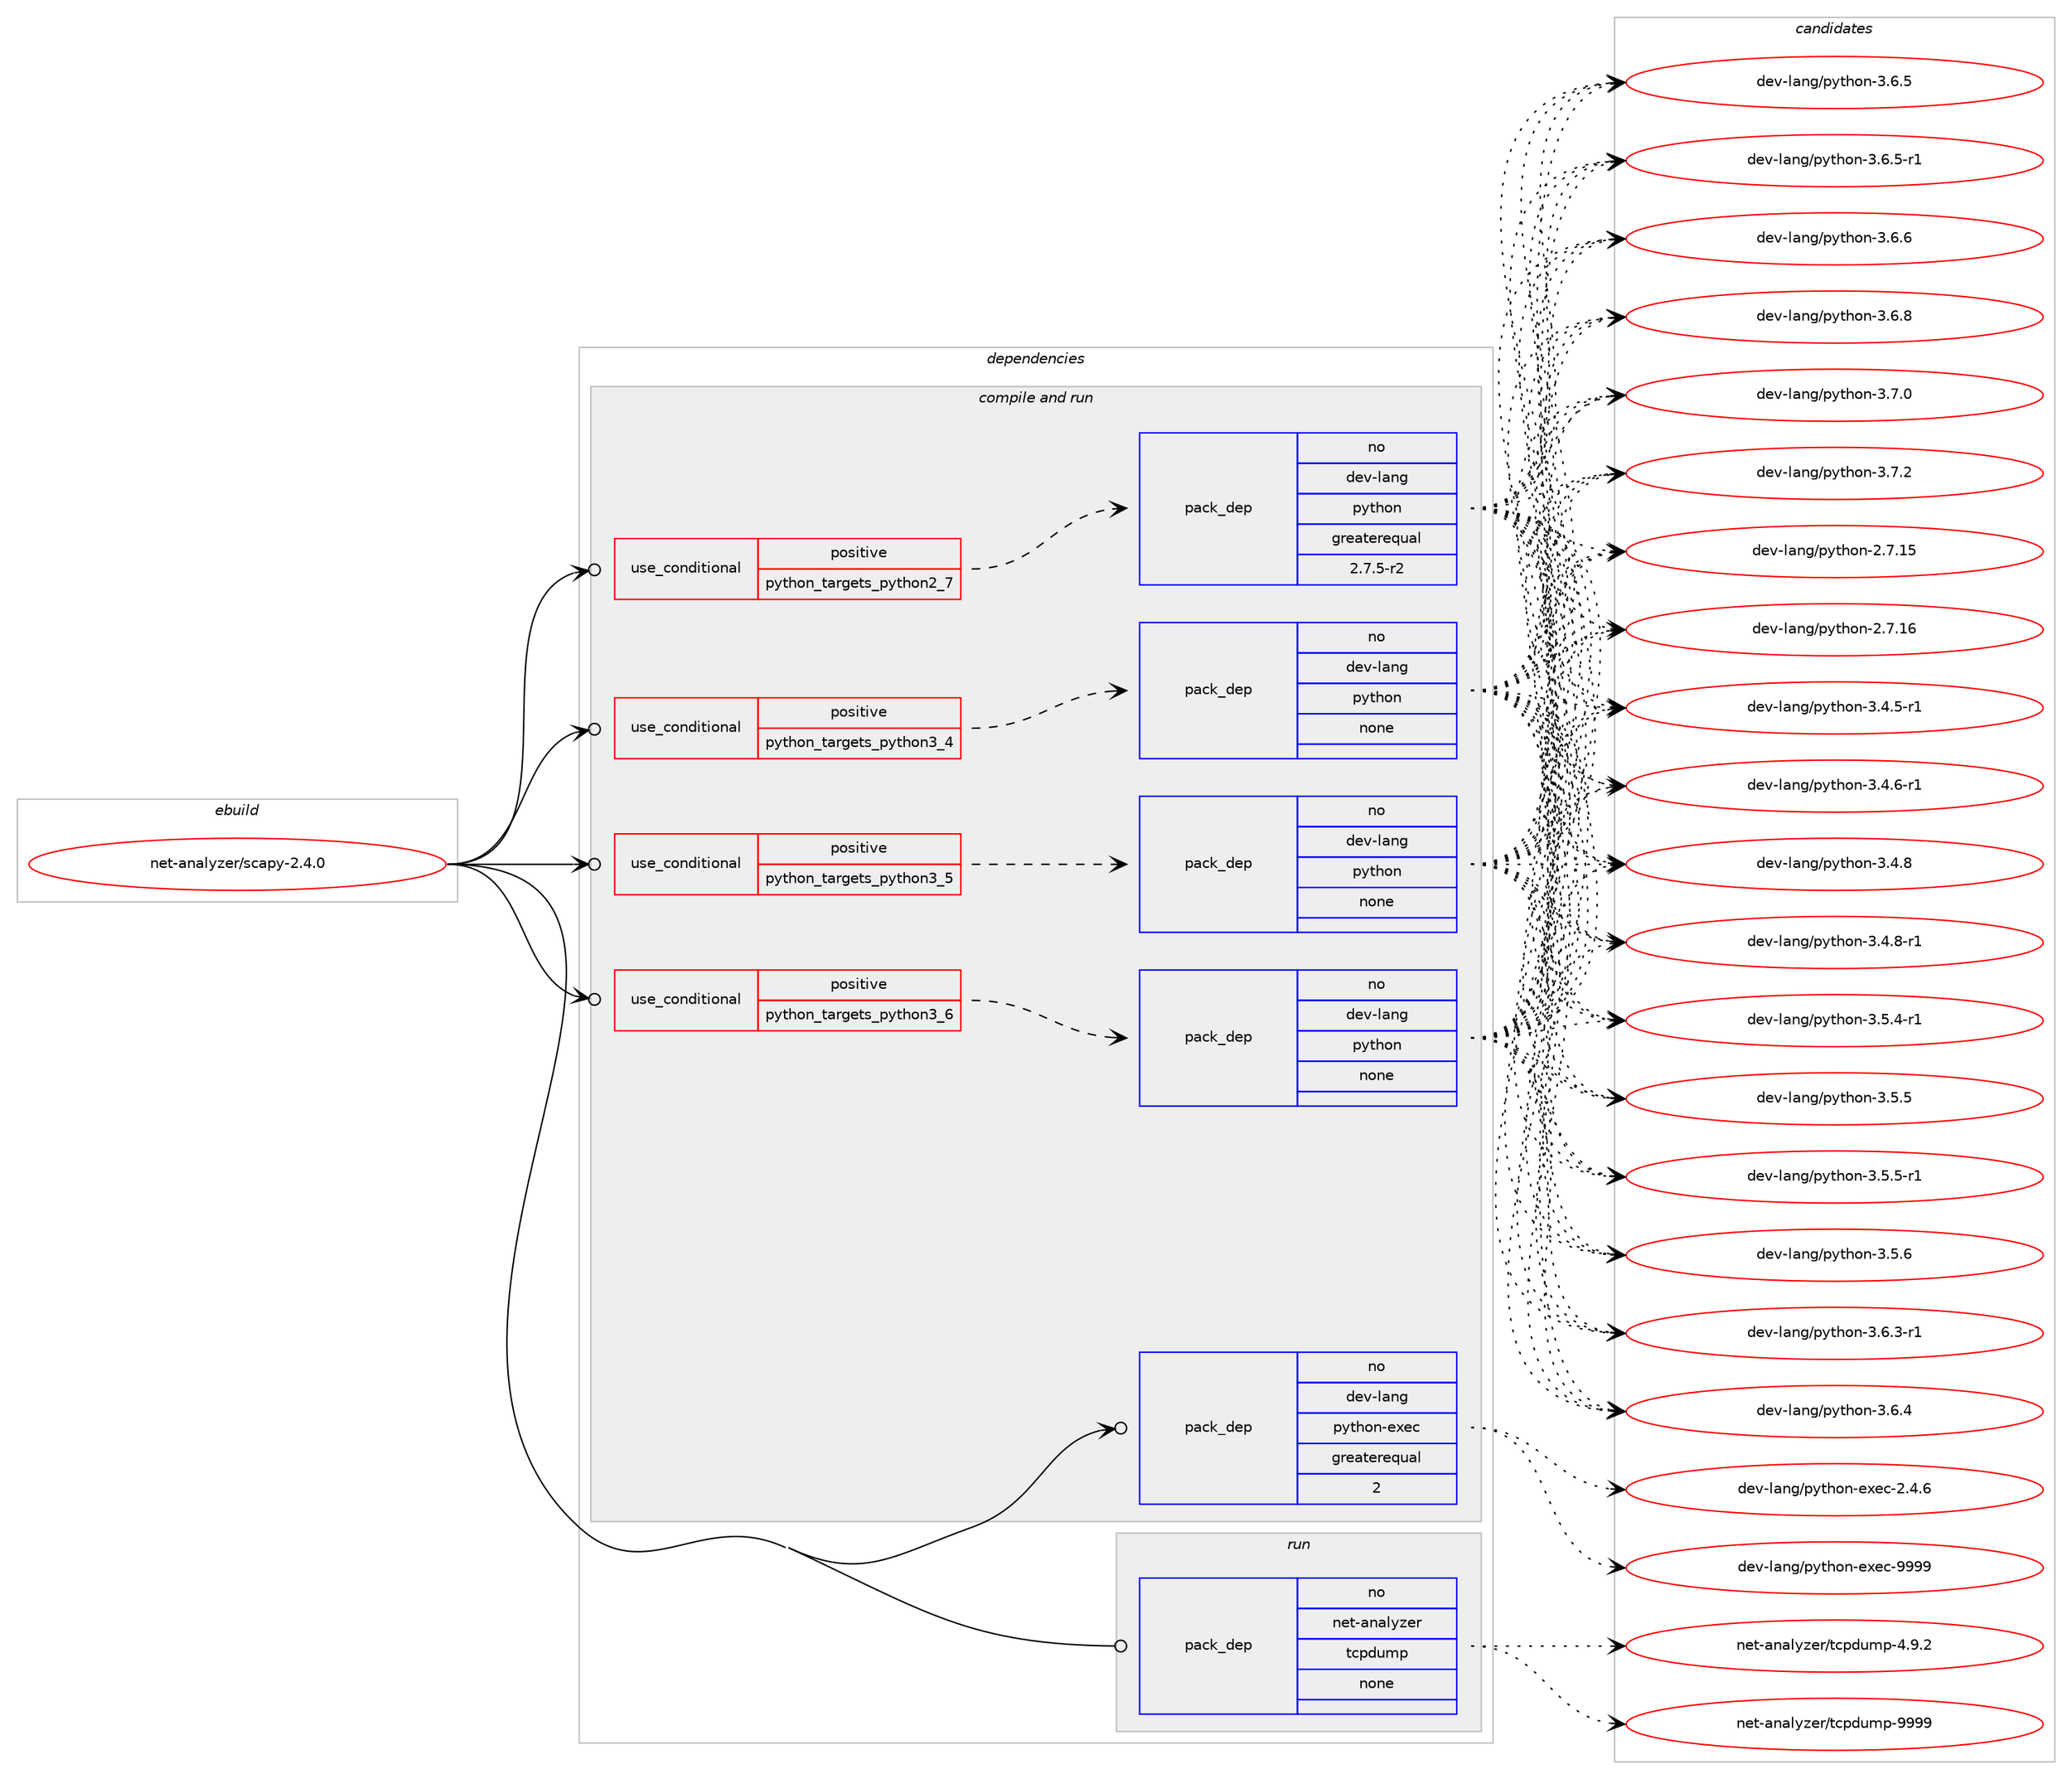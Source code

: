 digraph prolog {

# *************
# Graph options
# *************

newrank=true;
concentrate=true;
compound=true;
graph [rankdir=LR,fontname=Helvetica,fontsize=10,ranksep=1.5];#, ranksep=2.5, nodesep=0.2];
edge  [arrowhead=vee];
node  [fontname=Helvetica,fontsize=10];

# **********
# The ebuild
# **********

subgraph cluster_leftcol {
color=gray;
rank=same;
label=<<i>ebuild</i>>;
id [label="net-analyzer/scapy-2.4.0", color=red, width=4, href="../net-analyzer/scapy-2.4.0.svg"];
}

# ****************
# The dependencies
# ****************

subgraph cluster_midcol {
color=gray;
label=<<i>dependencies</i>>;
subgraph cluster_compile {
fillcolor="#eeeeee";
style=filled;
label=<<i>compile</i>>;
}
subgraph cluster_compileandrun {
fillcolor="#eeeeee";
style=filled;
label=<<i>compile and run</i>>;
subgraph cond442635 {
dependency1646839 [label=<<TABLE BORDER="0" CELLBORDER="1" CELLSPACING="0" CELLPADDING="4"><TR><TD ROWSPAN="3" CELLPADDING="10">use_conditional</TD></TR><TR><TD>positive</TD></TR><TR><TD>python_targets_python2_7</TD></TR></TABLE>>, shape=none, color=red];
subgraph pack1177561 {
dependency1646840 [label=<<TABLE BORDER="0" CELLBORDER="1" CELLSPACING="0" CELLPADDING="4" WIDTH="220"><TR><TD ROWSPAN="6" CELLPADDING="30">pack_dep</TD></TR><TR><TD WIDTH="110">no</TD></TR><TR><TD>dev-lang</TD></TR><TR><TD>python</TD></TR><TR><TD>greaterequal</TD></TR><TR><TD>2.7.5-r2</TD></TR></TABLE>>, shape=none, color=blue];
}
dependency1646839:e -> dependency1646840:w [weight=20,style="dashed",arrowhead="vee"];
}
id:e -> dependency1646839:w [weight=20,style="solid",arrowhead="odotvee"];
subgraph cond442636 {
dependency1646841 [label=<<TABLE BORDER="0" CELLBORDER="1" CELLSPACING="0" CELLPADDING="4"><TR><TD ROWSPAN="3" CELLPADDING="10">use_conditional</TD></TR><TR><TD>positive</TD></TR><TR><TD>python_targets_python3_4</TD></TR></TABLE>>, shape=none, color=red];
subgraph pack1177562 {
dependency1646842 [label=<<TABLE BORDER="0" CELLBORDER="1" CELLSPACING="0" CELLPADDING="4" WIDTH="220"><TR><TD ROWSPAN="6" CELLPADDING="30">pack_dep</TD></TR><TR><TD WIDTH="110">no</TD></TR><TR><TD>dev-lang</TD></TR><TR><TD>python</TD></TR><TR><TD>none</TD></TR><TR><TD></TD></TR></TABLE>>, shape=none, color=blue];
}
dependency1646841:e -> dependency1646842:w [weight=20,style="dashed",arrowhead="vee"];
}
id:e -> dependency1646841:w [weight=20,style="solid",arrowhead="odotvee"];
subgraph cond442637 {
dependency1646843 [label=<<TABLE BORDER="0" CELLBORDER="1" CELLSPACING="0" CELLPADDING="4"><TR><TD ROWSPAN="3" CELLPADDING="10">use_conditional</TD></TR><TR><TD>positive</TD></TR><TR><TD>python_targets_python3_5</TD></TR></TABLE>>, shape=none, color=red];
subgraph pack1177563 {
dependency1646844 [label=<<TABLE BORDER="0" CELLBORDER="1" CELLSPACING="0" CELLPADDING="4" WIDTH="220"><TR><TD ROWSPAN="6" CELLPADDING="30">pack_dep</TD></TR><TR><TD WIDTH="110">no</TD></TR><TR><TD>dev-lang</TD></TR><TR><TD>python</TD></TR><TR><TD>none</TD></TR><TR><TD></TD></TR></TABLE>>, shape=none, color=blue];
}
dependency1646843:e -> dependency1646844:w [weight=20,style="dashed",arrowhead="vee"];
}
id:e -> dependency1646843:w [weight=20,style="solid",arrowhead="odotvee"];
subgraph cond442638 {
dependency1646845 [label=<<TABLE BORDER="0" CELLBORDER="1" CELLSPACING="0" CELLPADDING="4"><TR><TD ROWSPAN="3" CELLPADDING="10">use_conditional</TD></TR><TR><TD>positive</TD></TR><TR><TD>python_targets_python3_6</TD></TR></TABLE>>, shape=none, color=red];
subgraph pack1177564 {
dependency1646846 [label=<<TABLE BORDER="0" CELLBORDER="1" CELLSPACING="0" CELLPADDING="4" WIDTH="220"><TR><TD ROWSPAN="6" CELLPADDING="30">pack_dep</TD></TR><TR><TD WIDTH="110">no</TD></TR><TR><TD>dev-lang</TD></TR><TR><TD>python</TD></TR><TR><TD>none</TD></TR><TR><TD></TD></TR></TABLE>>, shape=none, color=blue];
}
dependency1646845:e -> dependency1646846:w [weight=20,style="dashed",arrowhead="vee"];
}
id:e -> dependency1646845:w [weight=20,style="solid",arrowhead="odotvee"];
subgraph pack1177565 {
dependency1646847 [label=<<TABLE BORDER="0" CELLBORDER="1" CELLSPACING="0" CELLPADDING="4" WIDTH="220"><TR><TD ROWSPAN="6" CELLPADDING="30">pack_dep</TD></TR><TR><TD WIDTH="110">no</TD></TR><TR><TD>dev-lang</TD></TR><TR><TD>python-exec</TD></TR><TR><TD>greaterequal</TD></TR><TR><TD>2</TD></TR></TABLE>>, shape=none, color=blue];
}
id:e -> dependency1646847:w [weight=20,style="solid",arrowhead="odotvee"];
}
subgraph cluster_run {
fillcolor="#eeeeee";
style=filled;
label=<<i>run</i>>;
subgraph pack1177566 {
dependency1646848 [label=<<TABLE BORDER="0" CELLBORDER="1" CELLSPACING="0" CELLPADDING="4" WIDTH="220"><TR><TD ROWSPAN="6" CELLPADDING="30">pack_dep</TD></TR><TR><TD WIDTH="110">no</TD></TR><TR><TD>net-analyzer</TD></TR><TR><TD>tcpdump</TD></TR><TR><TD>none</TD></TR><TR><TD></TD></TR></TABLE>>, shape=none, color=blue];
}
id:e -> dependency1646848:w [weight=20,style="solid",arrowhead="odot"];
}
}

# **************
# The candidates
# **************

subgraph cluster_choices {
rank=same;
color=gray;
label=<<i>candidates</i>>;

subgraph choice1177561 {
color=black;
nodesep=1;
choice10010111845108971101034711212111610411111045504655464953 [label="dev-lang/python-2.7.15", color=red, width=4,href="../dev-lang/python-2.7.15.svg"];
choice10010111845108971101034711212111610411111045504655464954 [label="dev-lang/python-2.7.16", color=red, width=4,href="../dev-lang/python-2.7.16.svg"];
choice1001011184510897110103471121211161041111104551465246534511449 [label="dev-lang/python-3.4.5-r1", color=red, width=4,href="../dev-lang/python-3.4.5-r1.svg"];
choice1001011184510897110103471121211161041111104551465246544511449 [label="dev-lang/python-3.4.6-r1", color=red, width=4,href="../dev-lang/python-3.4.6-r1.svg"];
choice100101118451089711010347112121116104111110455146524656 [label="dev-lang/python-3.4.8", color=red, width=4,href="../dev-lang/python-3.4.8.svg"];
choice1001011184510897110103471121211161041111104551465246564511449 [label="dev-lang/python-3.4.8-r1", color=red, width=4,href="../dev-lang/python-3.4.8-r1.svg"];
choice1001011184510897110103471121211161041111104551465346524511449 [label="dev-lang/python-3.5.4-r1", color=red, width=4,href="../dev-lang/python-3.5.4-r1.svg"];
choice100101118451089711010347112121116104111110455146534653 [label="dev-lang/python-3.5.5", color=red, width=4,href="../dev-lang/python-3.5.5.svg"];
choice1001011184510897110103471121211161041111104551465346534511449 [label="dev-lang/python-3.5.5-r1", color=red, width=4,href="../dev-lang/python-3.5.5-r1.svg"];
choice100101118451089711010347112121116104111110455146534654 [label="dev-lang/python-3.5.6", color=red, width=4,href="../dev-lang/python-3.5.6.svg"];
choice1001011184510897110103471121211161041111104551465446514511449 [label="dev-lang/python-3.6.3-r1", color=red, width=4,href="../dev-lang/python-3.6.3-r1.svg"];
choice100101118451089711010347112121116104111110455146544652 [label="dev-lang/python-3.6.4", color=red, width=4,href="../dev-lang/python-3.6.4.svg"];
choice100101118451089711010347112121116104111110455146544653 [label="dev-lang/python-3.6.5", color=red, width=4,href="../dev-lang/python-3.6.5.svg"];
choice1001011184510897110103471121211161041111104551465446534511449 [label="dev-lang/python-3.6.5-r1", color=red, width=4,href="../dev-lang/python-3.6.5-r1.svg"];
choice100101118451089711010347112121116104111110455146544654 [label="dev-lang/python-3.6.6", color=red, width=4,href="../dev-lang/python-3.6.6.svg"];
choice100101118451089711010347112121116104111110455146544656 [label="dev-lang/python-3.6.8", color=red, width=4,href="../dev-lang/python-3.6.8.svg"];
choice100101118451089711010347112121116104111110455146554648 [label="dev-lang/python-3.7.0", color=red, width=4,href="../dev-lang/python-3.7.0.svg"];
choice100101118451089711010347112121116104111110455146554650 [label="dev-lang/python-3.7.2", color=red, width=4,href="../dev-lang/python-3.7.2.svg"];
dependency1646840:e -> choice10010111845108971101034711212111610411111045504655464953:w [style=dotted,weight="100"];
dependency1646840:e -> choice10010111845108971101034711212111610411111045504655464954:w [style=dotted,weight="100"];
dependency1646840:e -> choice1001011184510897110103471121211161041111104551465246534511449:w [style=dotted,weight="100"];
dependency1646840:e -> choice1001011184510897110103471121211161041111104551465246544511449:w [style=dotted,weight="100"];
dependency1646840:e -> choice100101118451089711010347112121116104111110455146524656:w [style=dotted,weight="100"];
dependency1646840:e -> choice1001011184510897110103471121211161041111104551465246564511449:w [style=dotted,weight="100"];
dependency1646840:e -> choice1001011184510897110103471121211161041111104551465346524511449:w [style=dotted,weight="100"];
dependency1646840:e -> choice100101118451089711010347112121116104111110455146534653:w [style=dotted,weight="100"];
dependency1646840:e -> choice1001011184510897110103471121211161041111104551465346534511449:w [style=dotted,weight="100"];
dependency1646840:e -> choice100101118451089711010347112121116104111110455146534654:w [style=dotted,weight="100"];
dependency1646840:e -> choice1001011184510897110103471121211161041111104551465446514511449:w [style=dotted,weight="100"];
dependency1646840:e -> choice100101118451089711010347112121116104111110455146544652:w [style=dotted,weight="100"];
dependency1646840:e -> choice100101118451089711010347112121116104111110455146544653:w [style=dotted,weight="100"];
dependency1646840:e -> choice1001011184510897110103471121211161041111104551465446534511449:w [style=dotted,weight="100"];
dependency1646840:e -> choice100101118451089711010347112121116104111110455146544654:w [style=dotted,weight="100"];
dependency1646840:e -> choice100101118451089711010347112121116104111110455146544656:w [style=dotted,weight="100"];
dependency1646840:e -> choice100101118451089711010347112121116104111110455146554648:w [style=dotted,weight="100"];
dependency1646840:e -> choice100101118451089711010347112121116104111110455146554650:w [style=dotted,weight="100"];
}
subgraph choice1177562 {
color=black;
nodesep=1;
choice10010111845108971101034711212111610411111045504655464953 [label="dev-lang/python-2.7.15", color=red, width=4,href="../dev-lang/python-2.7.15.svg"];
choice10010111845108971101034711212111610411111045504655464954 [label="dev-lang/python-2.7.16", color=red, width=4,href="../dev-lang/python-2.7.16.svg"];
choice1001011184510897110103471121211161041111104551465246534511449 [label="dev-lang/python-3.4.5-r1", color=red, width=4,href="../dev-lang/python-3.4.5-r1.svg"];
choice1001011184510897110103471121211161041111104551465246544511449 [label="dev-lang/python-3.4.6-r1", color=red, width=4,href="../dev-lang/python-3.4.6-r1.svg"];
choice100101118451089711010347112121116104111110455146524656 [label="dev-lang/python-3.4.8", color=red, width=4,href="../dev-lang/python-3.4.8.svg"];
choice1001011184510897110103471121211161041111104551465246564511449 [label="dev-lang/python-3.4.8-r1", color=red, width=4,href="../dev-lang/python-3.4.8-r1.svg"];
choice1001011184510897110103471121211161041111104551465346524511449 [label="dev-lang/python-3.5.4-r1", color=red, width=4,href="../dev-lang/python-3.5.4-r1.svg"];
choice100101118451089711010347112121116104111110455146534653 [label="dev-lang/python-3.5.5", color=red, width=4,href="../dev-lang/python-3.5.5.svg"];
choice1001011184510897110103471121211161041111104551465346534511449 [label="dev-lang/python-3.5.5-r1", color=red, width=4,href="../dev-lang/python-3.5.5-r1.svg"];
choice100101118451089711010347112121116104111110455146534654 [label="dev-lang/python-3.5.6", color=red, width=4,href="../dev-lang/python-3.5.6.svg"];
choice1001011184510897110103471121211161041111104551465446514511449 [label="dev-lang/python-3.6.3-r1", color=red, width=4,href="../dev-lang/python-3.6.3-r1.svg"];
choice100101118451089711010347112121116104111110455146544652 [label="dev-lang/python-3.6.4", color=red, width=4,href="../dev-lang/python-3.6.4.svg"];
choice100101118451089711010347112121116104111110455146544653 [label="dev-lang/python-3.6.5", color=red, width=4,href="../dev-lang/python-3.6.5.svg"];
choice1001011184510897110103471121211161041111104551465446534511449 [label="dev-lang/python-3.6.5-r1", color=red, width=4,href="../dev-lang/python-3.6.5-r1.svg"];
choice100101118451089711010347112121116104111110455146544654 [label="dev-lang/python-3.6.6", color=red, width=4,href="../dev-lang/python-3.6.6.svg"];
choice100101118451089711010347112121116104111110455146544656 [label="dev-lang/python-3.6.8", color=red, width=4,href="../dev-lang/python-3.6.8.svg"];
choice100101118451089711010347112121116104111110455146554648 [label="dev-lang/python-3.7.0", color=red, width=4,href="../dev-lang/python-3.7.0.svg"];
choice100101118451089711010347112121116104111110455146554650 [label="dev-lang/python-3.7.2", color=red, width=4,href="../dev-lang/python-3.7.2.svg"];
dependency1646842:e -> choice10010111845108971101034711212111610411111045504655464953:w [style=dotted,weight="100"];
dependency1646842:e -> choice10010111845108971101034711212111610411111045504655464954:w [style=dotted,weight="100"];
dependency1646842:e -> choice1001011184510897110103471121211161041111104551465246534511449:w [style=dotted,weight="100"];
dependency1646842:e -> choice1001011184510897110103471121211161041111104551465246544511449:w [style=dotted,weight="100"];
dependency1646842:e -> choice100101118451089711010347112121116104111110455146524656:w [style=dotted,weight="100"];
dependency1646842:e -> choice1001011184510897110103471121211161041111104551465246564511449:w [style=dotted,weight="100"];
dependency1646842:e -> choice1001011184510897110103471121211161041111104551465346524511449:w [style=dotted,weight="100"];
dependency1646842:e -> choice100101118451089711010347112121116104111110455146534653:w [style=dotted,weight="100"];
dependency1646842:e -> choice1001011184510897110103471121211161041111104551465346534511449:w [style=dotted,weight="100"];
dependency1646842:e -> choice100101118451089711010347112121116104111110455146534654:w [style=dotted,weight="100"];
dependency1646842:e -> choice1001011184510897110103471121211161041111104551465446514511449:w [style=dotted,weight="100"];
dependency1646842:e -> choice100101118451089711010347112121116104111110455146544652:w [style=dotted,weight="100"];
dependency1646842:e -> choice100101118451089711010347112121116104111110455146544653:w [style=dotted,weight="100"];
dependency1646842:e -> choice1001011184510897110103471121211161041111104551465446534511449:w [style=dotted,weight="100"];
dependency1646842:e -> choice100101118451089711010347112121116104111110455146544654:w [style=dotted,weight="100"];
dependency1646842:e -> choice100101118451089711010347112121116104111110455146544656:w [style=dotted,weight="100"];
dependency1646842:e -> choice100101118451089711010347112121116104111110455146554648:w [style=dotted,weight="100"];
dependency1646842:e -> choice100101118451089711010347112121116104111110455146554650:w [style=dotted,weight="100"];
}
subgraph choice1177563 {
color=black;
nodesep=1;
choice10010111845108971101034711212111610411111045504655464953 [label="dev-lang/python-2.7.15", color=red, width=4,href="../dev-lang/python-2.7.15.svg"];
choice10010111845108971101034711212111610411111045504655464954 [label="dev-lang/python-2.7.16", color=red, width=4,href="../dev-lang/python-2.7.16.svg"];
choice1001011184510897110103471121211161041111104551465246534511449 [label="dev-lang/python-3.4.5-r1", color=red, width=4,href="../dev-lang/python-3.4.5-r1.svg"];
choice1001011184510897110103471121211161041111104551465246544511449 [label="dev-lang/python-3.4.6-r1", color=red, width=4,href="../dev-lang/python-3.4.6-r1.svg"];
choice100101118451089711010347112121116104111110455146524656 [label="dev-lang/python-3.4.8", color=red, width=4,href="../dev-lang/python-3.4.8.svg"];
choice1001011184510897110103471121211161041111104551465246564511449 [label="dev-lang/python-3.4.8-r1", color=red, width=4,href="../dev-lang/python-3.4.8-r1.svg"];
choice1001011184510897110103471121211161041111104551465346524511449 [label="dev-lang/python-3.5.4-r1", color=red, width=4,href="../dev-lang/python-3.5.4-r1.svg"];
choice100101118451089711010347112121116104111110455146534653 [label="dev-lang/python-3.5.5", color=red, width=4,href="../dev-lang/python-3.5.5.svg"];
choice1001011184510897110103471121211161041111104551465346534511449 [label="dev-lang/python-3.5.5-r1", color=red, width=4,href="../dev-lang/python-3.5.5-r1.svg"];
choice100101118451089711010347112121116104111110455146534654 [label="dev-lang/python-3.5.6", color=red, width=4,href="../dev-lang/python-3.5.6.svg"];
choice1001011184510897110103471121211161041111104551465446514511449 [label="dev-lang/python-3.6.3-r1", color=red, width=4,href="../dev-lang/python-3.6.3-r1.svg"];
choice100101118451089711010347112121116104111110455146544652 [label="dev-lang/python-3.6.4", color=red, width=4,href="../dev-lang/python-3.6.4.svg"];
choice100101118451089711010347112121116104111110455146544653 [label="dev-lang/python-3.6.5", color=red, width=4,href="../dev-lang/python-3.6.5.svg"];
choice1001011184510897110103471121211161041111104551465446534511449 [label="dev-lang/python-3.6.5-r1", color=red, width=4,href="../dev-lang/python-3.6.5-r1.svg"];
choice100101118451089711010347112121116104111110455146544654 [label="dev-lang/python-3.6.6", color=red, width=4,href="../dev-lang/python-3.6.6.svg"];
choice100101118451089711010347112121116104111110455146544656 [label="dev-lang/python-3.6.8", color=red, width=4,href="../dev-lang/python-3.6.8.svg"];
choice100101118451089711010347112121116104111110455146554648 [label="dev-lang/python-3.7.0", color=red, width=4,href="../dev-lang/python-3.7.0.svg"];
choice100101118451089711010347112121116104111110455146554650 [label="dev-lang/python-3.7.2", color=red, width=4,href="../dev-lang/python-3.7.2.svg"];
dependency1646844:e -> choice10010111845108971101034711212111610411111045504655464953:w [style=dotted,weight="100"];
dependency1646844:e -> choice10010111845108971101034711212111610411111045504655464954:w [style=dotted,weight="100"];
dependency1646844:e -> choice1001011184510897110103471121211161041111104551465246534511449:w [style=dotted,weight="100"];
dependency1646844:e -> choice1001011184510897110103471121211161041111104551465246544511449:w [style=dotted,weight="100"];
dependency1646844:e -> choice100101118451089711010347112121116104111110455146524656:w [style=dotted,weight="100"];
dependency1646844:e -> choice1001011184510897110103471121211161041111104551465246564511449:w [style=dotted,weight="100"];
dependency1646844:e -> choice1001011184510897110103471121211161041111104551465346524511449:w [style=dotted,weight="100"];
dependency1646844:e -> choice100101118451089711010347112121116104111110455146534653:w [style=dotted,weight="100"];
dependency1646844:e -> choice1001011184510897110103471121211161041111104551465346534511449:w [style=dotted,weight="100"];
dependency1646844:e -> choice100101118451089711010347112121116104111110455146534654:w [style=dotted,weight="100"];
dependency1646844:e -> choice1001011184510897110103471121211161041111104551465446514511449:w [style=dotted,weight="100"];
dependency1646844:e -> choice100101118451089711010347112121116104111110455146544652:w [style=dotted,weight="100"];
dependency1646844:e -> choice100101118451089711010347112121116104111110455146544653:w [style=dotted,weight="100"];
dependency1646844:e -> choice1001011184510897110103471121211161041111104551465446534511449:w [style=dotted,weight="100"];
dependency1646844:e -> choice100101118451089711010347112121116104111110455146544654:w [style=dotted,weight="100"];
dependency1646844:e -> choice100101118451089711010347112121116104111110455146544656:w [style=dotted,weight="100"];
dependency1646844:e -> choice100101118451089711010347112121116104111110455146554648:w [style=dotted,weight="100"];
dependency1646844:e -> choice100101118451089711010347112121116104111110455146554650:w [style=dotted,weight="100"];
}
subgraph choice1177564 {
color=black;
nodesep=1;
choice10010111845108971101034711212111610411111045504655464953 [label="dev-lang/python-2.7.15", color=red, width=4,href="../dev-lang/python-2.7.15.svg"];
choice10010111845108971101034711212111610411111045504655464954 [label="dev-lang/python-2.7.16", color=red, width=4,href="../dev-lang/python-2.7.16.svg"];
choice1001011184510897110103471121211161041111104551465246534511449 [label="dev-lang/python-3.4.5-r1", color=red, width=4,href="../dev-lang/python-3.4.5-r1.svg"];
choice1001011184510897110103471121211161041111104551465246544511449 [label="dev-lang/python-3.4.6-r1", color=red, width=4,href="../dev-lang/python-3.4.6-r1.svg"];
choice100101118451089711010347112121116104111110455146524656 [label="dev-lang/python-3.4.8", color=red, width=4,href="../dev-lang/python-3.4.8.svg"];
choice1001011184510897110103471121211161041111104551465246564511449 [label="dev-lang/python-3.4.8-r1", color=red, width=4,href="../dev-lang/python-3.4.8-r1.svg"];
choice1001011184510897110103471121211161041111104551465346524511449 [label="dev-lang/python-3.5.4-r1", color=red, width=4,href="../dev-lang/python-3.5.4-r1.svg"];
choice100101118451089711010347112121116104111110455146534653 [label="dev-lang/python-3.5.5", color=red, width=4,href="../dev-lang/python-3.5.5.svg"];
choice1001011184510897110103471121211161041111104551465346534511449 [label="dev-lang/python-3.5.5-r1", color=red, width=4,href="../dev-lang/python-3.5.5-r1.svg"];
choice100101118451089711010347112121116104111110455146534654 [label="dev-lang/python-3.5.6", color=red, width=4,href="../dev-lang/python-3.5.6.svg"];
choice1001011184510897110103471121211161041111104551465446514511449 [label="dev-lang/python-3.6.3-r1", color=red, width=4,href="../dev-lang/python-3.6.3-r1.svg"];
choice100101118451089711010347112121116104111110455146544652 [label="dev-lang/python-3.6.4", color=red, width=4,href="../dev-lang/python-3.6.4.svg"];
choice100101118451089711010347112121116104111110455146544653 [label="dev-lang/python-3.6.5", color=red, width=4,href="../dev-lang/python-3.6.5.svg"];
choice1001011184510897110103471121211161041111104551465446534511449 [label="dev-lang/python-3.6.5-r1", color=red, width=4,href="../dev-lang/python-3.6.5-r1.svg"];
choice100101118451089711010347112121116104111110455146544654 [label="dev-lang/python-3.6.6", color=red, width=4,href="../dev-lang/python-3.6.6.svg"];
choice100101118451089711010347112121116104111110455146544656 [label="dev-lang/python-3.6.8", color=red, width=4,href="../dev-lang/python-3.6.8.svg"];
choice100101118451089711010347112121116104111110455146554648 [label="dev-lang/python-3.7.0", color=red, width=4,href="../dev-lang/python-3.7.0.svg"];
choice100101118451089711010347112121116104111110455146554650 [label="dev-lang/python-3.7.2", color=red, width=4,href="../dev-lang/python-3.7.2.svg"];
dependency1646846:e -> choice10010111845108971101034711212111610411111045504655464953:w [style=dotted,weight="100"];
dependency1646846:e -> choice10010111845108971101034711212111610411111045504655464954:w [style=dotted,weight="100"];
dependency1646846:e -> choice1001011184510897110103471121211161041111104551465246534511449:w [style=dotted,weight="100"];
dependency1646846:e -> choice1001011184510897110103471121211161041111104551465246544511449:w [style=dotted,weight="100"];
dependency1646846:e -> choice100101118451089711010347112121116104111110455146524656:w [style=dotted,weight="100"];
dependency1646846:e -> choice1001011184510897110103471121211161041111104551465246564511449:w [style=dotted,weight="100"];
dependency1646846:e -> choice1001011184510897110103471121211161041111104551465346524511449:w [style=dotted,weight="100"];
dependency1646846:e -> choice100101118451089711010347112121116104111110455146534653:w [style=dotted,weight="100"];
dependency1646846:e -> choice1001011184510897110103471121211161041111104551465346534511449:w [style=dotted,weight="100"];
dependency1646846:e -> choice100101118451089711010347112121116104111110455146534654:w [style=dotted,weight="100"];
dependency1646846:e -> choice1001011184510897110103471121211161041111104551465446514511449:w [style=dotted,weight="100"];
dependency1646846:e -> choice100101118451089711010347112121116104111110455146544652:w [style=dotted,weight="100"];
dependency1646846:e -> choice100101118451089711010347112121116104111110455146544653:w [style=dotted,weight="100"];
dependency1646846:e -> choice1001011184510897110103471121211161041111104551465446534511449:w [style=dotted,weight="100"];
dependency1646846:e -> choice100101118451089711010347112121116104111110455146544654:w [style=dotted,weight="100"];
dependency1646846:e -> choice100101118451089711010347112121116104111110455146544656:w [style=dotted,weight="100"];
dependency1646846:e -> choice100101118451089711010347112121116104111110455146554648:w [style=dotted,weight="100"];
dependency1646846:e -> choice100101118451089711010347112121116104111110455146554650:w [style=dotted,weight="100"];
}
subgraph choice1177565 {
color=black;
nodesep=1;
choice1001011184510897110103471121211161041111104510112010199455046524654 [label="dev-lang/python-exec-2.4.6", color=red, width=4,href="../dev-lang/python-exec-2.4.6.svg"];
choice10010111845108971101034711212111610411111045101120101994557575757 [label="dev-lang/python-exec-9999", color=red, width=4,href="../dev-lang/python-exec-9999.svg"];
dependency1646847:e -> choice1001011184510897110103471121211161041111104510112010199455046524654:w [style=dotted,weight="100"];
dependency1646847:e -> choice10010111845108971101034711212111610411111045101120101994557575757:w [style=dotted,weight="100"];
}
subgraph choice1177566 {
color=black;
nodesep=1;
choice1101011164597110971081211221011144711699112100117109112455246574650 [label="net-analyzer/tcpdump-4.9.2", color=red, width=4,href="../net-analyzer/tcpdump-4.9.2.svg"];
choice11010111645971109710812112210111447116991121001171091124557575757 [label="net-analyzer/tcpdump-9999", color=red, width=4,href="../net-analyzer/tcpdump-9999.svg"];
dependency1646848:e -> choice1101011164597110971081211221011144711699112100117109112455246574650:w [style=dotted,weight="100"];
dependency1646848:e -> choice11010111645971109710812112210111447116991121001171091124557575757:w [style=dotted,weight="100"];
}
}

}
